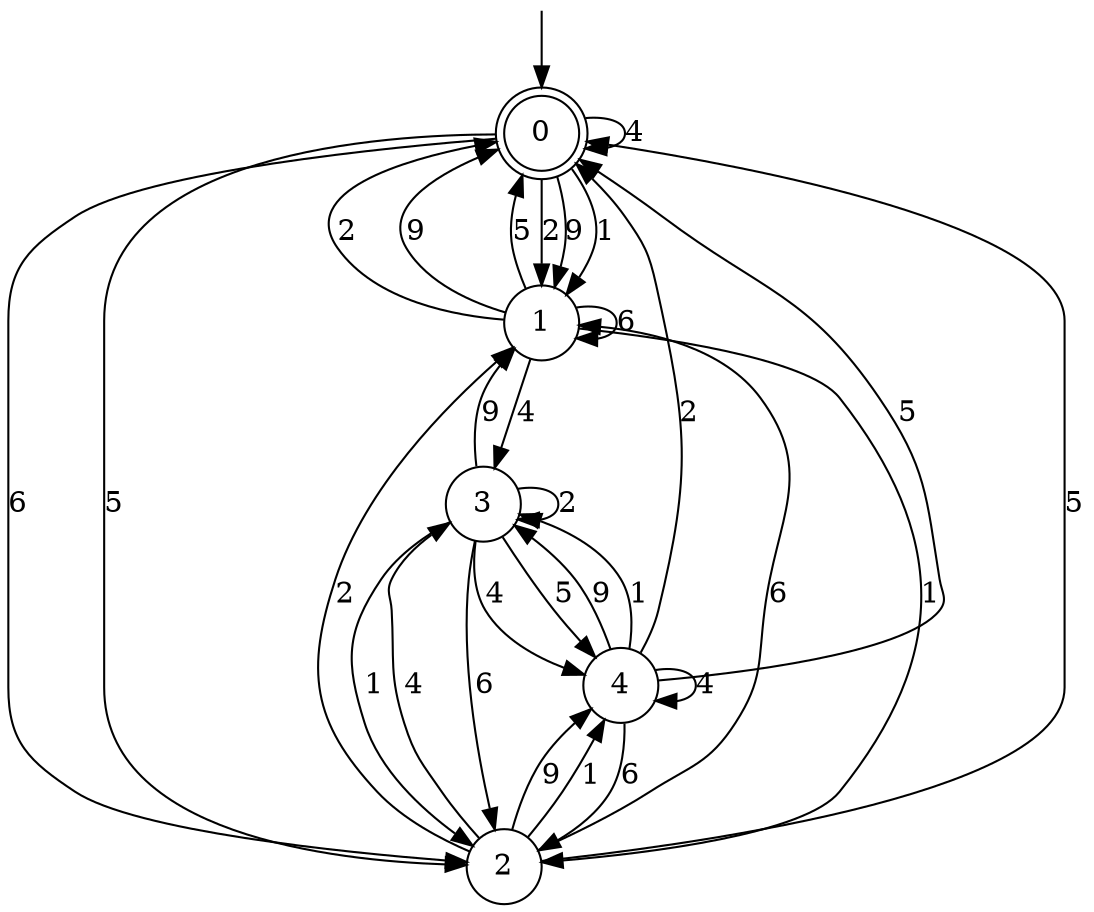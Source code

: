 digraph g {

	s0 [shape="doublecircle" label="0"];
	s1 [shape="circle" label="1"];
	s2 [shape="circle" label="2"];
	s3 [shape="circle" label="3"];
	s4 [shape="circle" label="4"];
	s0 -> s1 [label="2"];
	s0 -> s1 [label="9"];
	s0 -> s0 [label="4"];
	s0 -> s2 [label="6"];
	s0 -> s2 [label="5"];
	s0 -> s1 [label="1"];
	s1 -> s0 [label="2"];
	s1 -> s0 [label="9"];
	s1 -> s3 [label="4"];
	s1 -> s1 [label="6"];
	s1 -> s0 [label="5"];
	s1 -> s2 [label="1"];
	s2 -> s1 [label="2"];
	s2 -> s4 [label="9"];
	s2 -> s3 [label="4"];
	s2 -> s1 [label="6"];
	s2 -> s0 [label="5"];
	s2 -> s4 [label="1"];
	s3 -> s3 [label="2"];
	s3 -> s1 [label="9"];
	s3 -> s4 [label="4"];
	s3 -> s2 [label="6"];
	s3 -> s4 [label="5"];
	s3 -> s2 [label="1"];
	s4 -> s0 [label="2"];
	s4 -> s3 [label="9"];
	s4 -> s4 [label="4"];
	s4 -> s2 [label="6"];
	s4 -> s0 [label="5"];
	s4 -> s3 [label="1"];

__start0 [label="" shape="none" width="0" height="0"];
__start0 -> s0;

}
